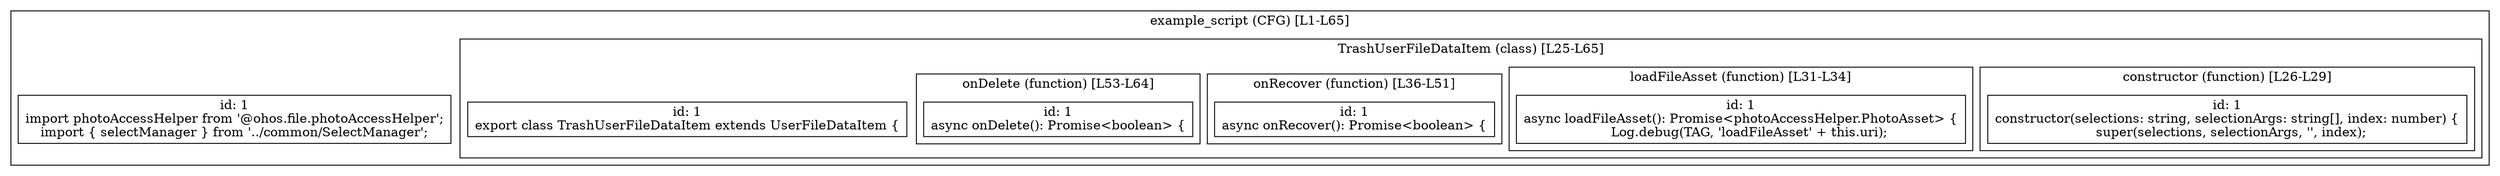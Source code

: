 digraph "66.ts" {
  subgraph "cluster_1" {
    label="example_script (CFG) [L1-L65]";
    node_1_1 [label="id: 1\nimport photoAccessHelper from '@ohos.file.photoAccessHelper';
import { selectManager } from '../common/SelectManager';", shape=box];
  subgraph "cluster_2" {
    label="TrashUserFileDataItem (class) [L25-L65]";
    node_2_1 [label="id: 1\nexport class TrashUserFileDataItem extends UserFileDataItem {", shape=box];
  subgraph "cluster_3" {
    label="constructor (function) [L26-L29]";
    node_3_1 [label="id: 1\nconstructor(selections: string, selectionArgs: string[], index: number) {
  super(selections, selectionArgs, '', index);", shape=box];
  }
  subgraph "cluster_4" {
    label="loadFileAsset (function) [L31-L34]";
    node_4_1 [label="id: 1\nasync loadFileAsset(): Promise<photoAccessHelper.PhotoAsset> {
    Log.debug(TAG, 'loadFileAsset' + this.uri);", shape=box];
  }
  subgraph "cluster_5" {
    label="onRecover (function) [L36-L51]";
    node_5_1 [label="id: 1\nasync onRecover(): Promise<boolean> {", shape=box];
  }
  subgraph "cluster_6" {
    label="onDelete (function) [L53-L64]";
    node_6_1 [label="id: 1\nasync onDelete(): Promise<boolean> {", shape=box];
  }
  }
  }
}